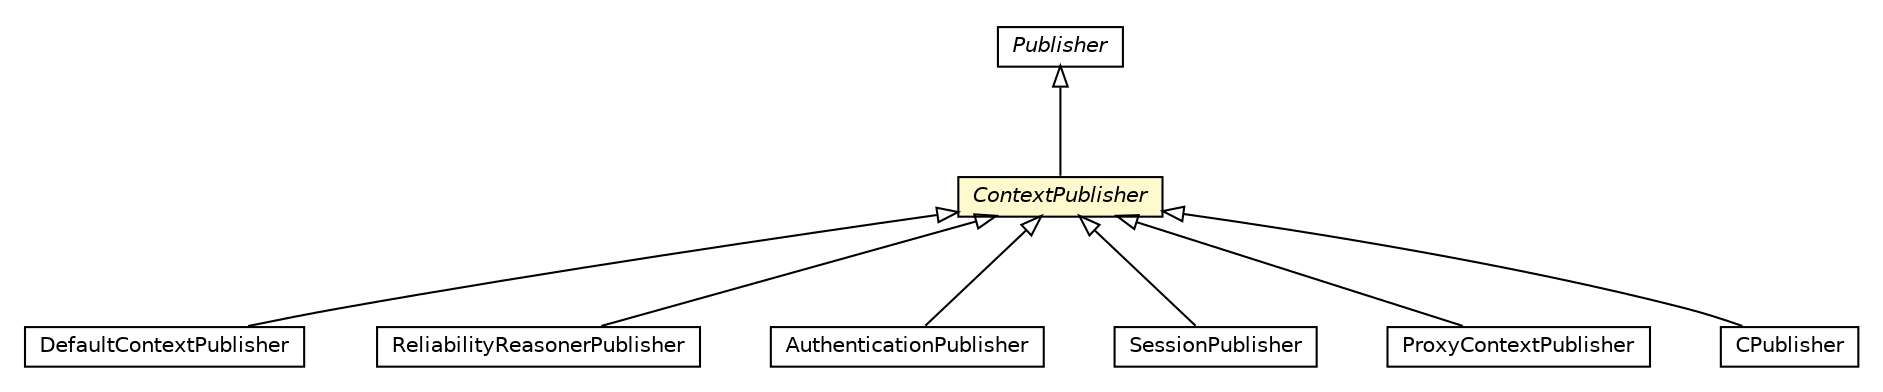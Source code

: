 #!/usr/local/bin/dot
#
# Class diagram 
# Generated by UMLGraph version R5_6-24-gf6e263 (http://www.umlgraph.org/)
#

digraph G {
	edge [fontname="Helvetica",fontsize=10,labelfontname="Helvetica",labelfontsize=10];
	node [fontname="Helvetica",fontsize=10,shape=plaintext];
	nodesep=0.25;
	ranksep=0.5;
	// org.universAAL.middleware.bus.member.Publisher
	c3209319 [label=<<table title="org.universAAL.middleware.bus.member.Publisher" border="0" cellborder="1" cellspacing="0" cellpadding="2" port="p" href="../bus/member/Publisher.html">
		<tr><td><table border="0" cellspacing="0" cellpadding="1">
<tr><td align="center" balign="center"><font face="Helvetica-Oblique"> Publisher </font></td></tr>
		</table></td></tr>
		</table>>, URL="../bus/member/Publisher.html", fontname="Helvetica", fontcolor="black", fontsize=10.0];
	// org.universAAL.middleware.context.DefaultContextPublisher
	c3209328 [label=<<table title="org.universAAL.middleware.context.DefaultContextPublisher" border="0" cellborder="1" cellspacing="0" cellpadding="2" port="p" href="./DefaultContextPublisher.html">
		<tr><td><table border="0" cellspacing="0" cellpadding="1">
<tr><td align="center" balign="center"> DefaultContextPublisher </td></tr>
		</table></td></tr>
		</table>>, URL="./DefaultContextPublisher.html", fontname="Helvetica", fontcolor="black", fontsize=10.0];
	// org.universAAL.middleware.context.ContextPublisher
	c3209333 [label=<<table title="org.universAAL.middleware.context.ContextPublisher" border="0" cellborder="1" cellspacing="0" cellpadding="2" port="p" bgcolor="lemonChiffon" href="./ContextPublisher.html">
		<tr><td><table border="0" cellspacing="0" cellpadding="1">
<tr><td align="center" balign="center"><font face="Helvetica-Oblique"> ContextPublisher </font></td></tr>
		</table></td></tr>
		</table>>, URL="./ContextPublisher.html", fontname="Helvetica", fontcolor="black", fontsize=10.0];
	// org.universAAL.reliability.reasoner.ReliabilityReasonerPublisher
	c3210325 [label=<<table title="org.universAAL.reliability.reasoner.ReliabilityReasonerPublisher" border="0" cellborder="1" cellspacing="0" cellpadding="2" port="p" href="../../reliability/reasoner/ReliabilityReasonerPublisher.html">
		<tr><td><table border="0" cellspacing="0" cellpadding="1">
<tr><td align="center" balign="center"> ReliabilityReasonerPublisher </td></tr>
		</table></td></tr>
		</table>>, URL="../../reliability/reasoner/ReliabilityReasonerPublisher.html", fontname="Helvetica", fontcolor="black", fontsize=10.0];
	// org.universAAL.security.authenticator.client.AuthenticationPublisher
	c3210894 [label=<<table title="org.universAAL.security.authenticator.client.AuthenticationPublisher" border="0" cellborder="1" cellspacing="0" cellpadding="2" port="p" href="../../security/authenticator/client/AuthenticationPublisher.html">
		<tr><td><table border="0" cellspacing="0" cellpadding="1">
<tr><td align="center" balign="center"> AuthenticationPublisher </td></tr>
		</table></td></tr>
		</table>>, URL="../../security/authenticator/client/AuthenticationPublisher.html", fontname="Helvetica", fontcolor="black", fontsize=10.0];
	// org.universAAL.security.session.manager.context.SessionPublisher
	c3210916 [label=<<table title="org.universAAL.security.session.manager.context.SessionPublisher" border="0" cellborder="1" cellspacing="0" cellpadding="2" port="p" href="../../security/session/manager/context/SessionPublisher.html">
		<tr><td><table border="0" cellspacing="0" cellpadding="1">
<tr><td align="center" balign="center"> SessionPublisher </td></tr>
		</table></td></tr>
		</table>>, URL="../../security/session/manager/context/SessionPublisher.html", fontname="Helvetica", fontcolor="black", fontsize=10.0];
	// org.universAAL.ri.gateway.proxies.exporting.ProxyContextPublisher
	c3211024 [label=<<table title="org.universAAL.ri.gateway.proxies.exporting.ProxyContextPublisher" border="0" cellborder="1" cellspacing="0" cellpadding="2" port="p" href="../../ri/gateway/proxies/exporting/ProxyContextPublisher.html">
		<tr><td><table border="0" cellspacing="0" cellpadding="1">
<tr><td align="center" balign="center"> ProxyContextPublisher </td></tr>
		</table></td></tr>
		</table>>, URL="../../ri/gateway/proxies/exporting/ProxyContextPublisher.html", fontname="Helvetica", fontcolor="black", fontsize=10.0];
	// org.universAAL.samples.ctxtbus.CPublisher
	c3211338 [label=<<table title="org.universAAL.samples.ctxtbus.CPublisher" border="0" cellborder="1" cellspacing="0" cellpadding="2" port="p" href="../../samples/ctxtbus/CPublisher.html">
		<tr><td><table border="0" cellspacing="0" cellpadding="1">
<tr><td align="center" balign="center"> CPublisher </td></tr>
		</table></td></tr>
		</table>>, URL="../../samples/ctxtbus/CPublisher.html", fontname="Helvetica", fontcolor="black", fontsize=10.0];
	//org.universAAL.middleware.context.DefaultContextPublisher extends org.universAAL.middleware.context.ContextPublisher
	c3209333:p -> c3209328:p [dir=back,arrowtail=empty];
	//org.universAAL.middleware.context.ContextPublisher extends org.universAAL.middleware.bus.member.Publisher
	c3209319:p -> c3209333:p [dir=back,arrowtail=empty];
	//org.universAAL.reliability.reasoner.ReliabilityReasonerPublisher extends org.universAAL.middleware.context.ContextPublisher
	c3209333:p -> c3210325:p [dir=back,arrowtail=empty];
	//org.universAAL.security.authenticator.client.AuthenticationPublisher extends org.universAAL.middleware.context.ContextPublisher
	c3209333:p -> c3210894:p [dir=back,arrowtail=empty];
	//org.universAAL.security.session.manager.context.SessionPublisher extends org.universAAL.middleware.context.ContextPublisher
	c3209333:p -> c3210916:p [dir=back,arrowtail=empty];
	//org.universAAL.ri.gateway.proxies.exporting.ProxyContextPublisher extends org.universAAL.middleware.context.ContextPublisher
	c3209333:p -> c3211024:p [dir=back,arrowtail=empty];
	//org.universAAL.samples.ctxtbus.CPublisher extends org.universAAL.middleware.context.ContextPublisher
	c3209333:p -> c3211338:p [dir=back,arrowtail=empty];
}

